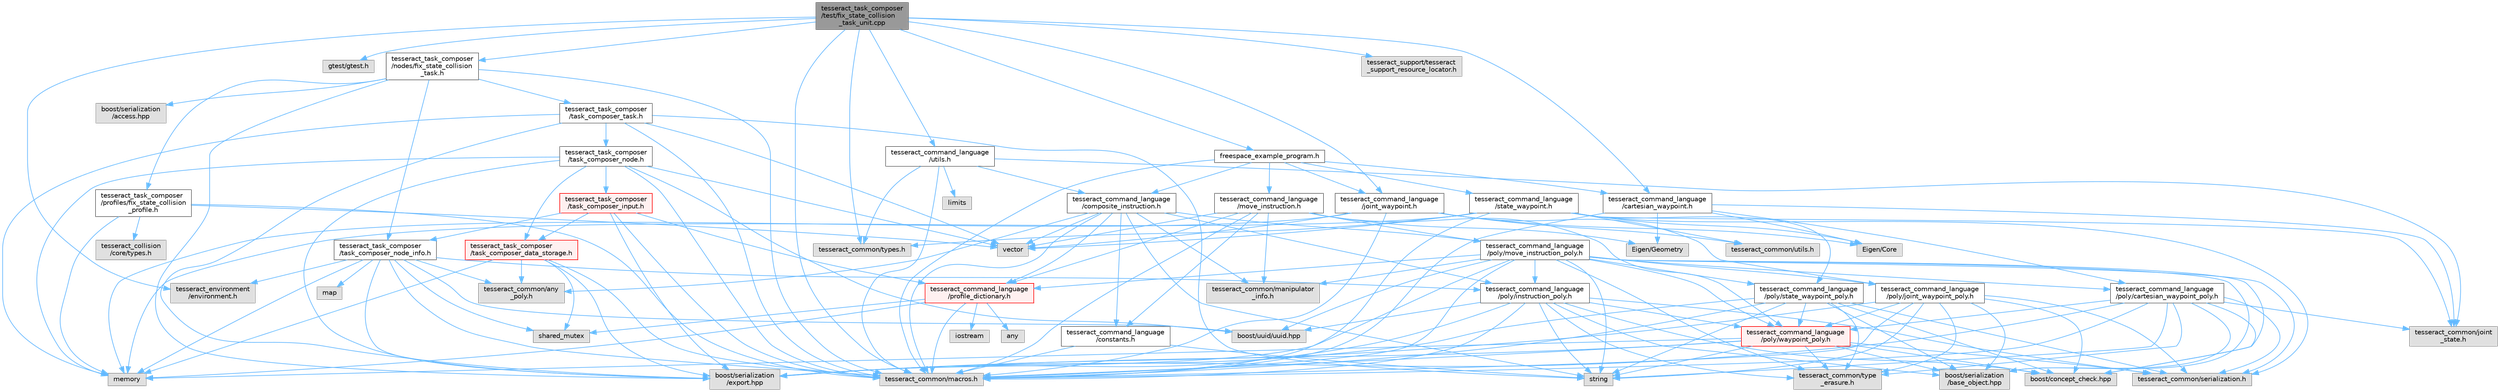 digraph "tesseract_task_composer/test/fix_state_collision_task_unit.cpp"
{
 // LATEX_PDF_SIZE
  bgcolor="transparent";
  edge [fontname=Helvetica,fontsize=10,labelfontname=Helvetica,labelfontsize=10];
  node [fontname=Helvetica,fontsize=10,shape=box,height=0.2,width=0.4];
  Node1 [label="tesseract_task_composer\l/test/fix_state_collision\l_task_unit.cpp",height=0.2,width=0.4,color="gray40", fillcolor="grey60", style="filled", fontcolor="black",tooltip=" "];
  Node1 -> Node2 [color="steelblue1",style="solid"];
  Node2 [label="tesseract_common/macros.h",height=0.2,width=0.4,color="grey60", fillcolor="#E0E0E0", style="filled",tooltip=" "];
  Node1 -> Node3 [color="steelblue1",style="solid"];
  Node3 [label="gtest/gtest.h",height=0.2,width=0.4,color="grey60", fillcolor="#E0E0E0", style="filled",tooltip=" "];
  Node1 -> Node4 [color="steelblue1",style="solid"];
  Node4 [label="tesseract_common/types.h",height=0.2,width=0.4,color="grey60", fillcolor="#E0E0E0", style="filled",tooltip=" "];
  Node1 -> Node5 [color="steelblue1",style="solid"];
  Node5 [label="tesseract_environment\l/environment.h",height=0.2,width=0.4,color="grey60", fillcolor="#E0E0E0", style="filled",tooltip=" "];
  Node1 -> Node6 [color="steelblue1",style="solid"];
  Node6 [label="tesseract_task_composer\l/nodes/fix_state_collision\l_task.h",height=0.2,width=0.4,color="grey40", fillcolor="white", style="filled",URL="$d6/db0/fix__state__collision__task_8h.html",tooltip="Task that pushes plan instructions to be out of collision."];
  Node6 -> Node2 [color="steelblue1",style="solid"];
  Node6 -> Node7 [color="steelblue1",style="solid"];
  Node7 [label="boost/serialization\l/access.hpp",height=0.2,width=0.4,color="grey60", fillcolor="#E0E0E0", style="filled",tooltip=" "];
  Node6 -> Node8 [color="steelblue1",style="solid"];
  Node8 [label="tesseract_task_composer\l/task_composer_task.h",height=0.2,width=0.4,color="grey40", fillcolor="white", style="filled",URL="$da/d71/task__composer__task_8h.html",tooltip="A task in the pipeline."];
  Node8 -> Node2 [color="steelblue1",style="solid"];
  Node8 -> Node9 [color="steelblue1",style="solid"];
  Node9 [label="string",height=0.2,width=0.4,color="grey60", fillcolor="#E0E0E0", style="filled",tooltip=" "];
  Node8 -> Node10 [color="steelblue1",style="solid"];
  Node10 [label="vector",height=0.2,width=0.4,color="grey60", fillcolor="#E0E0E0", style="filled",tooltip=" "];
  Node8 -> Node11 [color="steelblue1",style="solid"];
  Node11 [label="memory",height=0.2,width=0.4,color="grey60", fillcolor="#E0E0E0", style="filled",tooltip=" "];
  Node8 -> Node12 [color="steelblue1",style="solid"];
  Node12 [label="tesseract_task_composer\l/task_composer_node.h",height=0.2,width=0.4,color="grey40", fillcolor="white", style="filled",URL="$da/dbe/task__composer__node_8h.html",tooltip="A node in the pipeline."];
  Node12 -> Node2 [color="steelblue1",style="solid"];
  Node12 -> Node11 [color="steelblue1",style="solid"];
  Node12 -> Node10 [color="steelblue1",style="solid"];
  Node12 -> Node13 [color="steelblue1",style="solid"];
  Node13 [label="boost/uuid/uuid.hpp",height=0.2,width=0.4,color="grey60", fillcolor="#E0E0E0", style="filled",tooltip=" "];
  Node12 -> Node14 [color="steelblue1",style="solid"];
  Node14 [label="tesseract_task_composer\l/task_composer_input.h",height=0.2,width=0.4,color="red", fillcolor="#FFF0F0", style="filled",URL="$db/ddf/task__composer__input_8h.html",tooltip="The input data structure to the pipeline."];
  Node14 -> Node2 [color="steelblue1",style="solid"];
  Node14 -> Node16 [color="steelblue1",style="solid"];
  Node16 [label="tesseract_command_language\l/profile_dictionary.h",height=0.2,width=0.4,color="red", fillcolor="#FFF0F0", style="filled",URL="$dd/dd6/profile__dictionary_8h.html",tooltip="This is a profile dictionary for storing all profiles."];
  Node16 -> Node2 [color="steelblue1",style="solid"];
  Node16 -> Node17 [color="steelblue1",style="solid"];
  Node17 [label="any",height=0.2,width=0.4,color="grey60", fillcolor="#E0E0E0", style="filled",tooltip=" "];
  Node16 -> Node18 [color="steelblue1",style="solid"];
  Node18 [label="iostream",height=0.2,width=0.4,color="grey60", fillcolor="#E0E0E0", style="filled",tooltip=" "];
  Node16 -> Node11 [color="steelblue1",style="solid"];
  Node16 -> Node22 [color="steelblue1",style="solid"];
  Node22 [label="shared_mutex",height=0.2,width=0.4,color="grey60", fillcolor="#E0E0E0", style="filled",tooltip=" "];
  Node14 -> Node23 [color="steelblue1",style="solid"];
  Node23 [label="tesseract_task_composer\l/task_composer_data_storage.h",height=0.2,width=0.4,color="red", fillcolor="#FFF0F0", style="filled",URL="$dc/dc5/task__composer__data__storage_8h.html",tooltip="Data storage used when executing the pipeline."];
  Node23 -> Node2 [color="steelblue1",style="solid"];
  Node23 -> Node11 [color="steelblue1",style="solid"];
  Node23 -> Node22 [color="steelblue1",style="solid"];
  Node23 -> Node24 [color="steelblue1",style="solid"];
  Node24 [label="tesseract_common/any\l_poly.h",height=0.2,width=0.4,color="grey60", fillcolor="#E0E0E0", style="filled",tooltip=" "];
  Node23 -> Node25 [color="steelblue1",style="solid"];
  Node25 [label="boost/serialization\l/export.hpp",height=0.2,width=0.4,color="grey60", fillcolor="#E0E0E0", style="filled",tooltip=" "];
  Node14 -> Node26 [color="steelblue1",style="solid"];
  Node26 [label="tesseract_task_composer\l/task_composer_node_info.h",height=0.2,width=0.4,color="grey40", fillcolor="white", style="filled",URL="$d7/d2c/task__composer__node__info_8h.html",tooltip="Task composer node info."];
  Node26 -> Node2 [color="steelblue1",style="solid"];
  Node26 -> Node11 [color="steelblue1",style="solid"];
  Node26 -> Node22 [color="steelblue1",style="solid"];
  Node26 -> Node27 [color="steelblue1",style="solid"];
  Node27 [label="map",height=0.2,width=0.4,color="grey60", fillcolor="#E0E0E0", style="filled",tooltip=" "];
  Node26 -> Node13 [color="steelblue1",style="solid"];
  Node26 -> Node5 [color="steelblue1",style="solid"];
  Node26 -> Node28 [color="steelblue1",style="solid"];
  Node28 [label="tesseract_command_language\l/poly/instruction_poly.h",height=0.2,width=0.4,color="grey40", fillcolor="white", style="filled",URL="$d1/db1/instruction__poly_8h.html",tooltip=" "];
  Node28 -> Node2 [color="steelblue1",style="solid"];
  Node28 -> Node9 [color="steelblue1",style="solid"];
  Node28 -> Node29 [color="steelblue1",style="solid"];
  Node29 [label="boost/serialization\l/base_object.hpp",height=0.2,width=0.4,color="grey60", fillcolor="#E0E0E0", style="filled",tooltip=" "];
  Node28 -> Node25 [color="steelblue1",style="solid"];
  Node28 -> Node30 [color="steelblue1",style="solid"];
  Node30 [label="boost/concept_check.hpp",height=0.2,width=0.4,color="grey60", fillcolor="#E0E0E0", style="filled",tooltip=" "];
  Node28 -> Node13 [color="steelblue1",style="solid"];
  Node28 -> Node31 [color="steelblue1",style="solid"];
  Node31 [label="tesseract_command_language\l/poly/waypoint_poly.h",height=0.2,width=0.4,color="red", fillcolor="#FFF0F0", style="filled",URL="$d3/dc4/waypoint__poly_8h.html",tooltip=" "];
  Node31 -> Node2 [color="steelblue1",style="solid"];
  Node31 -> Node11 [color="steelblue1",style="solid"];
  Node31 -> Node9 [color="steelblue1",style="solid"];
  Node31 -> Node29 [color="steelblue1",style="solid"];
  Node31 -> Node25 [color="steelblue1",style="solid"];
  Node31 -> Node30 [color="steelblue1",style="solid"];
  Node31 -> Node32 [color="steelblue1",style="solid"];
  Node32 [label="tesseract_common/serialization.h",height=0.2,width=0.4,color="grey60", fillcolor="#E0E0E0", style="filled",tooltip=" "];
  Node31 -> Node33 [color="steelblue1",style="solid"];
  Node33 [label="tesseract_common/type\l_erasure.h",height=0.2,width=0.4,color="grey60", fillcolor="#E0E0E0", style="filled",tooltip=" "];
  Node28 -> Node32 [color="steelblue1",style="solid"];
  Node28 -> Node33 [color="steelblue1",style="solid"];
  Node26 -> Node24 [color="steelblue1",style="solid"];
  Node26 -> Node25 [color="steelblue1",style="solid"];
  Node14 -> Node25 [color="steelblue1",style="solid"];
  Node12 -> Node23 [color="steelblue1",style="solid"];
  Node12 -> Node25 [color="steelblue1",style="solid"];
  Node8 -> Node25 [color="steelblue1",style="solid"];
  Node6 -> Node26 [color="steelblue1",style="solid"];
  Node6 -> Node35 [color="steelblue1",style="solid"];
  Node35 [label="tesseract_task_composer\l/profiles/fix_state_collision\l_profile.h",height=0.2,width=0.4,color="grey40", fillcolor="white", style="filled",URL="$d7/d96/fix__state__collision__profile_8h.html",tooltip="Profile for process that pushes plan instructions to be out of collision."];
  Node35 -> Node2 [color="steelblue1",style="solid"];
  Node35 -> Node11 [color="steelblue1",style="solid"];
  Node35 -> Node10 [color="steelblue1",style="solid"];
  Node35 -> Node36 [color="steelblue1",style="solid"];
  Node36 [label="tesseract_collision\l/core/types.h",height=0.2,width=0.4,color="grey60", fillcolor="#E0E0E0", style="filled",tooltip=" "];
  Node6 -> Node25 [color="steelblue1",style="solid"];
  Node1 -> Node37 [color="steelblue1",style="solid"];
  Node37 [label="tesseract_command_language\l/utils.h",height=0.2,width=0.4,color="grey40", fillcolor="white", style="filled",URL="$d6/d75/tesseract__command__language_2include_2tesseract__command__language_2utils_8h.html",tooltip=" "];
  Node37 -> Node2 [color="steelblue1",style="solid"];
  Node37 -> Node38 [color="steelblue1",style="solid"];
  Node38 [label="limits",height=0.2,width=0.4,color="grey60", fillcolor="#E0E0E0", style="filled",tooltip=" "];
  Node37 -> Node39 [color="steelblue1",style="solid"];
  Node39 [label="tesseract_command_language\l/composite_instruction.h",height=0.2,width=0.4,color="grey40", fillcolor="white", style="filled",URL="$d5/df7/composite__instruction_8h.html",tooltip=" "];
  Node39 -> Node2 [color="steelblue1",style="solid"];
  Node39 -> Node10 [color="steelblue1",style="solid"];
  Node39 -> Node9 [color="steelblue1",style="solid"];
  Node39 -> Node28 [color="steelblue1",style="solid"];
  Node39 -> Node40 [color="steelblue1",style="solid"];
  Node40 [label="tesseract_command_language\l/poly/move_instruction_poly.h",height=0.2,width=0.4,color="grey40", fillcolor="white", style="filled",URL="$dc/df1/move__instruction__poly_8h.html",tooltip="The move instruction interface."];
  Node40 -> Node2 [color="steelblue1",style="solid"];
  Node40 -> Node9 [color="steelblue1",style="solid"];
  Node40 -> Node29 [color="steelblue1",style="solid"];
  Node40 -> Node25 [color="steelblue1",style="solid"];
  Node40 -> Node30 [color="steelblue1",style="solid"];
  Node40 -> Node13 [color="steelblue1",style="solid"];
  Node40 -> Node28 [color="steelblue1",style="solid"];
  Node40 -> Node41 [color="steelblue1",style="solid"];
  Node41 [label="tesseract_command_language\l/poly/cartesian_waypoint_poly.h",height=0.2,width=0.4,color="grey40", fillcolor="white", style="filled",URL="$d7/df9/cartesian__waypoint__poly_8h.html",tooltip="The cartesian waypoint interface."];
  Node41 -> Node2 [color="steelblue1",style="solid"];
  Node41 -> Node9 [color="steelblue1",style="solid"];
  Node41 -> Node29 [color="steelblue1",style="solid"];
  Node41 -> Node25 [color="steelblue1",style="solid"];
  Node41 -> Node30 [color="steelblue1",style="solid"];
  Node41 -> Node31 [color="steelblue1",style="solid"];
  Node41 -> Node42 [color="steelblue1",style="solid"];
  Node42 [label="tesseract_common/joint\l_state.h",height=0.2,width=0.4,color="grey60", fillcolor="#E0E0E0", style="filled",tooltip=" "];
  Node41 -> Node32 [color="steelblue1",style="solid"];
  Node41 -> Node33 [color="steelblue1",style="solid"];
  Node40 -> Node43 [color="steelblue1",style="solid"];
  Node43 [label="tesseract_command_language\l/poly/joint_waypoint_poly.h",height=0.2,width=0.4,color="grey40", fillcolor="white", style="filled",URL="$d1/d66/joint__waypoint__poly_8h.html",tooltip="The joint waypoint interface."];
  Node43 -> Node2 [color="steelblue1",style="solid"];
  Node43 -> Node9 [color="steelblue1",style="solid"];
  Node43 -> Node29 [color="steelblue1",style="solid"];
  Node43 -> Node25 [color="steelblue1",style="solid"];
  Node43 -> Node30 [color="steelblue1",style="solid"];
  Node43 -> Node31 [color="steelblue1",style="solid"];
  Node43 -> Node32 [color="steelblue1",style="solid"];
  Node43 -> Node33 [color="steelblue1",style="solid"];
  Node40 -> Node44 [color="steelblue1",style="solid"];
  Node44 [label="tesseract_command_language\l/poly/state_waypoint_poly.h",height=0.2,width=0.4,color="grey40", fillcolor="white", style="filled",URL="$d7/d22/state__waypoint__poly_8h.html",tooltip="The state waypoint interface."];
  Node44 -> Node2 [color="steelblue1",style="solid"];
  Node44 -> Node9 [color="steelblue1",style="solid"];
  Node44 -> Node29 [color="steelblue1",style="solid"];
  Node44 -> Node25 [color="steelblue1",style="solid"];
  Node44 -> Node30 [color="steelblue1",style="solid"];
  Node44 -> Node31 [color="steelblue1",style="solid"];
  Node44 -> Node32 [color="steelblue1",style="solid"];
  Node44 -> Node33 [color="steelblue1",style="solid"];
  Node40 -> Node31 [color="steelblue1",style="solid"];
  Node40 -> Node16 [color="steelblue1",style="solid"];
  Node40 -> Node45 [color="steelblue1",style="solid"];
  Node45 [label="tesseract_common/manipulator\l_info.h",height=0.2,width=0.4,color="grey60", fillcolor="#E0E0E0", style="filled",tooltip=" "];
  Node40 -> Node32 [color="steelblue1",style="solid"];
  Node40 -> Node33 [color="steelblue1",style="solid"];
  Node39 -> Node46 [color="steelblue1",style="solid"];
  Node46 [label="tesseract_command_language\l/constants.h",height=0.2,width=0.4,color="grey40", fillcolor="white", style="filled",URL="$d2/d6f/constants_8h.html",tooltip="Containst Tesseract Command Language constants."];
  Node46 -> Node2 [color="steelblue1",style="solid"];
  Node46 -> Node9 [color="steelblue1",style="solid"];
  Node39 -> Node16 [color="steelblue1",style="solid"];
  Node39 -> Node45 [color="steelblue1",style="solid"];
  Node39 -> Node24 [color="steelblue1",style="solid"];
  Node37 -> Node42 [color="steelblue1",style="solid"];
  Node37 -> Node4 [color="steelblue1",style="solid"];
  Node1 -> Node47 [color="steelblue1",style="solid"];
  Node47 [label="tesseract_command_language\l/joint_waypoint.h",height=0.2,width=0.4,color="grey40", fillcolor="white", style="filled",URL="$d7/d1f/joint__waypoint_8h.html",tooltip=" "];
  Node47 -> Node2 [color="steelblue1",style="solid"];
  Node47 -> Node48 [color="steelblue1",style="solid"];
  Node48 [label="Eigen/Core",height=0.2,width=0.4,color="grey60", fillcolor="#E0E0E0", style="filled",tooltip=" "];
  Node47 -> Node11 [color="steelblue1",style="solid"];
  Node47 -> Node10 [color="steelblue1",style="solid"];
  Node47 -> Node43 [color="steelblue1",style="solid"];
  Node47 -> Node49 [color="steelblue1",style="solid"];
  Node49 [label="tesseract_common/utils.h",height=0.2,width=0.4,color="grey60", fillcolor="#E0E0E0", style="filled",tooltip=" "];
  Node1 -> Node50 [color="steelblue1",style="solid"];
  Node50 [label="tesseract_command_language\l/cartesian_waypoint.h",height=0.2,width=0.4,color="grey40", fillcolor="white", style="filled",URL="$d3/d18/cartesian__waypoint_8h.html",tooltip=" "];
  Node50 -> Node2 [color="steelblue1",style="solid"];
  Node50 -> Node48 [color="steelblue1",style="solid"];
  Node50 -> Node51 [color="steelblue1",style="solid"];
  Node51 [label="Eigen/Geometry",height=0.2,width=0.4,color="grey60", fillcolor="#E0E0E0", style="filled",tooltip=" "];
  Node50 -> Node41 [color="steelblue1",style="solid"];
  Node50 -> Node42 [color="steelblue1",style="solid"];
  Node1 -> Node52 [color="steelblue1",style="solid"];
  Node52 [label="tesseract_support/tesseract\l_support_resource_locator.h",height=0.2,width=0.4,color="grey60", fillcolor="#E0E0E0", style="filled",tooltip=" "];
  Node1 -> Node53 [color="steelblue1",style="solid"];
  Node53 [label="freespace_example_program.h",height=0.2,width=0.4,color="grey40", fillcolor="white", style="filled",URL="$d2/d98/freespace__example__program_8h.html",tooltip=" "];
  Node53 -> Node2 [color="steelblue1",style="solid"];
  Node53 -> Node39 [color="steelblue1",style="solid"];
  Node53 -> Node54 [color="steelblue1",style="solid"];
  Node54 [label="tesseract_command_language\l/state_waypoint.h",height=0.2,width=0.4,color="grey40", fillcolor="white", style="filled",URL="$d1/d10/state__waypoint_8h.html",tooltip=" "];
  Node54 -> Node2 [color="steelblue1",style="solid"];
  Node54 -> Node48 [color="steelblue1",style="solid"];
  Node54 -> Node11 [color="steelblue1",style="solid"];
  Node54 -> Node10 [color="steelblue1",style="solid"];
  Node54 -> Node44 [color="steelblue1",style="solid"];
  Node54 -> Node42 [color="steelblue1",style="solid"];
  Node54 -> Node49 [color="steelblue1",style="solid"];
  Node54 -> Node4 [color="steelblue1",style="solid"];
  Node54 -> Node32 [color="steelblue1",style="solid"];
  Node53 -> Node50 [color="steelblue1",style="solid"];
  Node53 -> Node47 [color="steelblue1",style="solid"];
  Node53 -> Node55 [color="steelblue1",style="solid"];
  Node55 [label="tesseract_command_language\l/move_instruction.h",height=0.2,width=0.4,color="grey40", fillcolor="white", style="filled",URL="$da/d74/move__instruction_8h.html",tooltip=" "];
  Node55 -> Node2 [color="steelblue1",style="solid"];
  Node55 -> Node10 [color="steelblue1",style="solid"];
  Node55 -> Node51 [color="steelblue1",style="solid"];
  Node55 -> Node40 [color="steelblue1",style="solid"];
  Node55 -> Node31 [color="steelblue1",style="solid"];
  Node55 -> Node46 [color="steelblue1",style="solid"];
  Node55 -> Node16 [color="steelblue1",style="solid"];
  Node55 -> Node45 [color="steelblue1",style="solid"];
}
